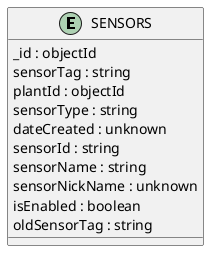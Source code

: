 @startuml SENSORS_Diagram

entity "SENSORS" as SENSORS {
  _id : objectId
  sensorTag : string
  plantId : objectId
  sensorType : string
  dateCreated : unknown
  sensorId : string
  sensorName : string
  sensorNickName : unknown
  isEnabled : boolean
  oldSensorTag : string
}

@enduml